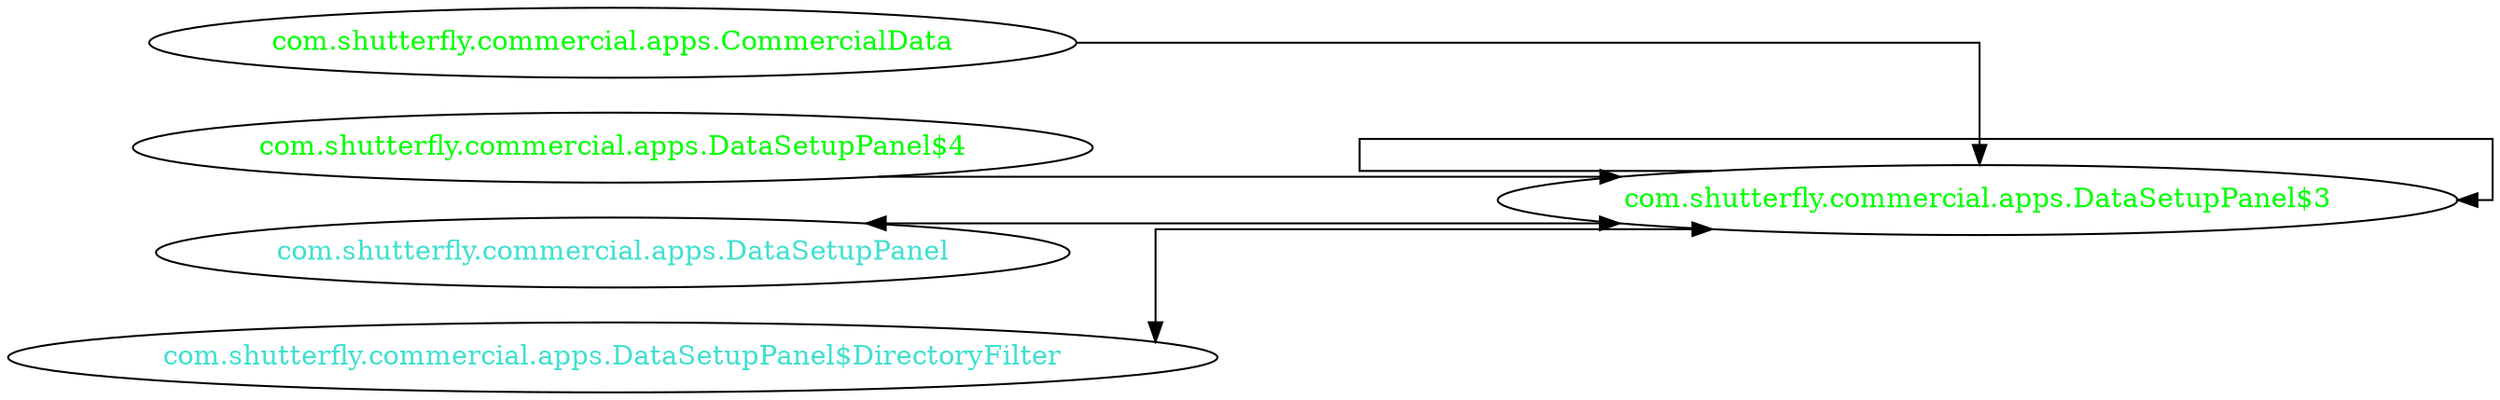 digraph dependencyGraph {
 concentrate=true;
 ranksep="2.0";
 rankdir="LR"; 
 splines="ortho";
"com.shutterfly.commercial.apps.DataSetupPanel$3" [fontcolor="red"];
"com.shutterfly.commercial.apps.CommercialData" [ fontcolor="green" ];
"com.shutterfly.commercial.apps.CommercialData"->"com.shutterfly.commercial.apps.DataSetupPanel$3";
"com.shutterfly.commercial.apps.DataSetupPanel$3" [ fontcolor="green" ];
"com.shutterfly.commercial.apps.DataSetupPanel$3"->"com.shutterfly.commercial.apps.DataSetupPanel$3";
"com.shutterfly.commercial.apps.DataSetupPanel$4" [ fontcolor="green" ];
"com.shutterfly.commercial.apps.DataSetupPanel$4"->"com.shutterfly.commercial.apps.DataSetupPanel$3";
"com.shutterfly.commercial.apps.DataSetupPanel" [ fontcolor="turquoise" ];
"com.shutterfly.commercial.apps.DataSetupPanel"->"com.shutterfly.commercial.apps.DataSetupPanel$3" [dir=both];
"com.shutterfly.commercial.apps.DataSetupPanel$DirectoryFilter" [ fontcolor="turquoise" ];
"com.shutterfly.commercial.apps.DataSetupPanel$DirectoryFilter"->"com.shutterfly.commercial.apps.DataSetupPanel$3" [dir=both];
}